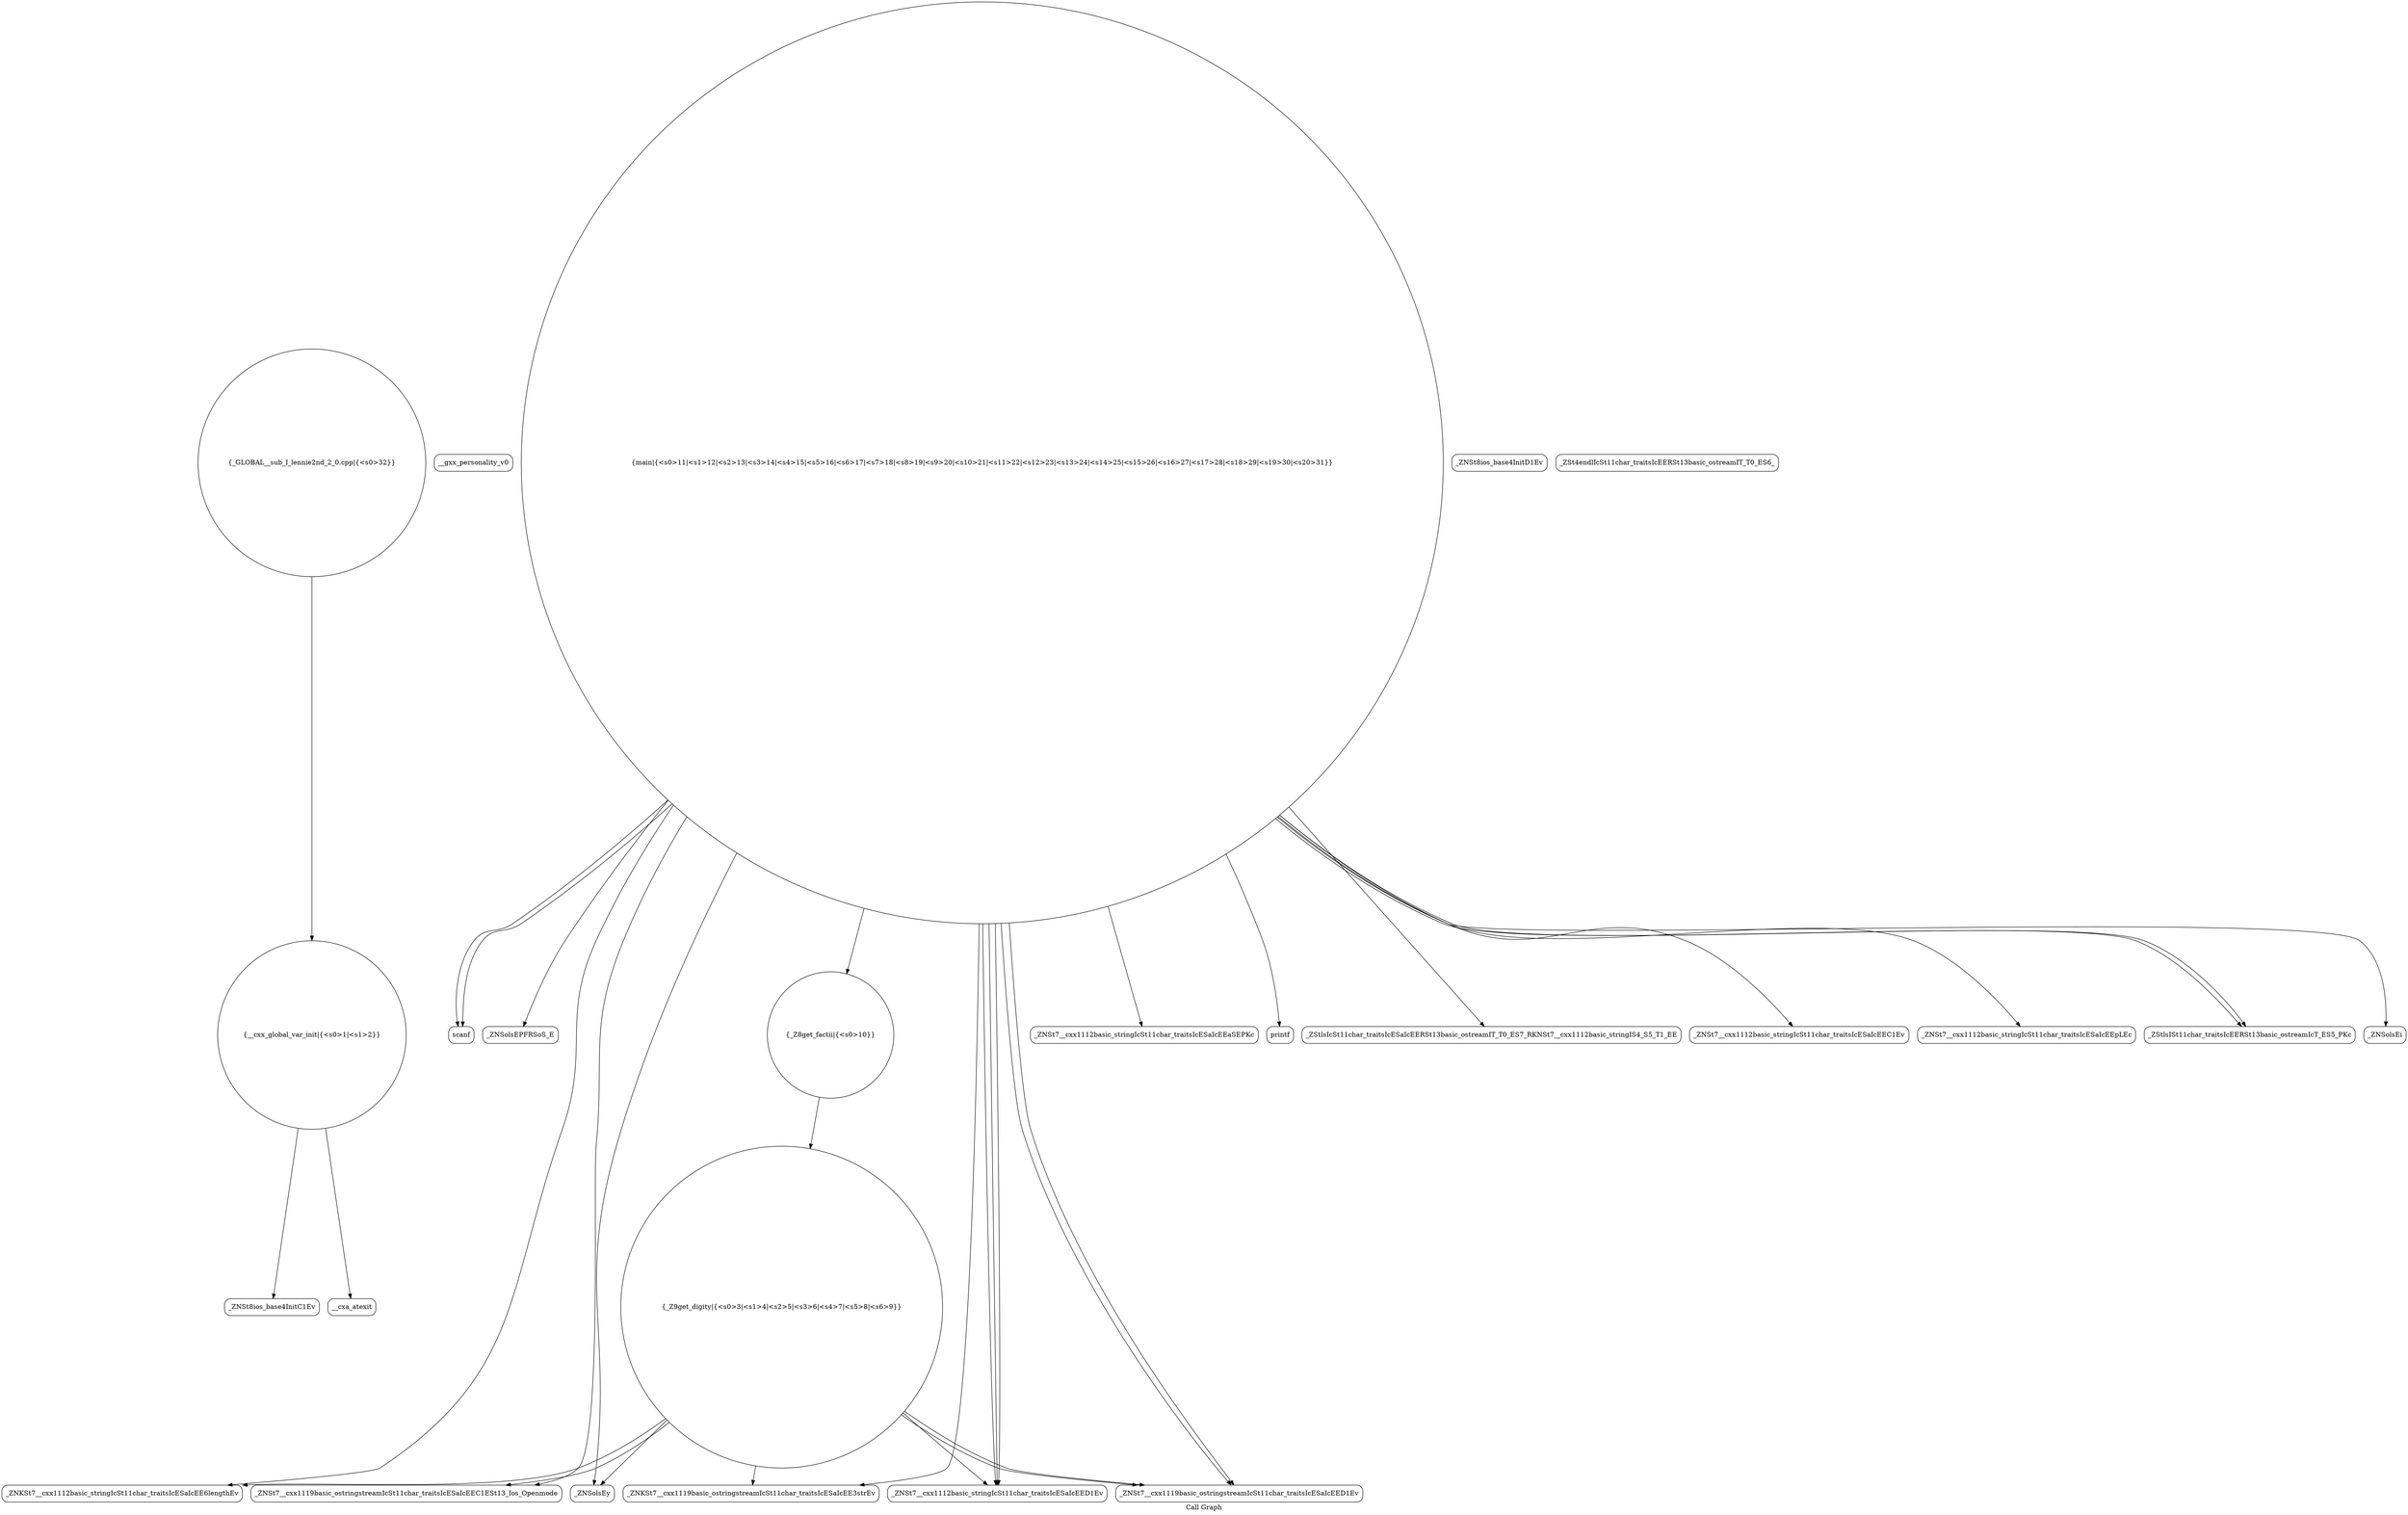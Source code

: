digraph "Call Graph" {
	label="Call Graph";

	Node0x55bd50bf3ba0 [shape=record,shape=circle,label="{__cxx_global_var_init|{<s0>1|<s1>2}}"];
	Node0x55bd50bf3ba0:s0 -> Node0x55bd50bf4030[color=black];
	Node0x55bd50bf3ba0:s1 -> Node0x55bd50bf4130[color=black];
	Node0x55bd50bf4330 [shape=record,shape=Mrecord,label="{__gxx_personality_v0}"];
	Node0x55bd50bf46b0 [shape=record,shape=Mrecord,label="{scanf}"];
	Node0x55bd50bf4a30 [shape=record,shape=Mrecord,label="{_ZNSolsEPFRSoS_E}"];
	Node0x55bd50bf40b0 [shape=record,shape=Mrecord,label="{_ZNSt8ios_base4InitD1Ev}"];
	Node0x55bd50bf4430 [shape=record,shape=Mrecord,label="{_ZNKSt7__cxx1112basic_stringIcSt11char_traitsIcESaIcEE6lengthEv}"];
	Node0x55bd50bf47b0 [shape=record,shape=Mrecord,label="{_ZNSt7__cxx1112basic_stringIcSt11char_traitsIcESaIcEEaSEPKc}"];
	Node0x55bd50bf4b30 [shape=record,shape=Mrecord,label="{printf}"];
	Node0x55bd50bf41b0 [shape=record,shape=circle,label="{_Z9get_digity|{<s0>3|<s1>4|<s2>5|<s3>6|<s4>7|<s5>8|<s6>9}}"];
	Node0x55bd50bf41b0:s0 -> Node0x55bd50bf4230[color=black];
	Node0x55bd50bf41b0:s1 -> Node0x55bd50bf42b0[color=black];
	Node0x55bd50bf41b0:s2 -> Node0x55bd50bf43b0[color=black];
	Node0x55bd50bf41b0:s3 -> Node0x55bd50bf4430[color=black];
	Node0x55bd50bf41b0:s4 -> Node0x55bd50bf44b0[color=black];
	Node0x55bd50bf41b0:s5 -> Node0x55bd50bf4530[color=black];
	Node0x55bd50bf41b0:s6 -> Node0x55bd50bf4530[color=black];
	Node0x55bd50bf4530 [shape=record,shape=Mrecord,label="{_ZNSt7__cxx1119basic_ostringstreamIcSt11char_traitsIcESaIcEED1Ev}"];
	Node0x55bd50bf48b0 [shape=record,shape=Mrecord,label="{_ZStlsIcSt11char_traitsIcESaIcEERSt13basic_ostreamIT_T0_ES7_RKNSt7__cxx1112basic_stringIS4_S5_T1_EE}"];
	Node0x55bd50bf42b0 [shape=record,shape=Mrecord,label="{_ZNSolsEy}"];
	Node0x55bd50bf4630 [shape=record,shape=circle,label="{main|{<s0>11|<s1>12|<s2>13|<s3>14|<s4>15|<s5>16|<s6>17|<s7>18|<s8>19|<s9>20|<s10>21|<s11>22|<s12>23|<s13>24|<s14>25|<s15>26|<s16>27|<s17>28|<s18>29|<s19>30|<s20>31}}"];
	Node0x55bd50bf4630:s0 -> Node0x55bd50bf46b0[color=black];
	Node0x55bd50bf4630:s1 -> Node0x55bd50bf46b0[color=black];
	Node0x55bd50bf4630:s2 -> Node0x55bd50bf45b0[color=black];
	Node0x55bd50bf4630:s3 -> Node0x55bd50bf4230[color=black];
	Node0x55bd50bf4630:s4 -> Node0x55bd50bf42b0[color=black];
	Node0x55bd50bf4630:s5 -> Node0x55bd50bf43b0[color=black];
	Node0x55bd50bf4630:s6 -> Node0x55bd50bf4430[color=black];
	Node0x55bd50bf4630:s7 -> Node0x55bd50bf44b0[color=black];
	Node0x55bd50bf4630:s8 -> Node0x55bd50bf4530[color=black];
	Node0x55bd50bf4630:s9 -> Node0x55bd50bf4530[color=black];
	Node0x55bd50bf4630:s10 -> Node0x55bd50bf4730[color=black];
	Node0x55bd50bf4630:s11 -> Node0x55bd50bf47b0[color=black];
	Node0x55bd50bf4630:s12 -> Node0x55bd50bf4830[color=black];
	Node0x55bd50bf4630:s13 -> Node0x55bd50bf44b0[color=black];
	Node0x55bd50bf4630:s14 -> Node0x55bd50bf4930[color=black];
	Node0x55bd50bf4630:s15 -> Node0x55bd50bf49b0[color=black];
	Node0x55bd50bf4630:s16 -> Node0x55bd50bf4930[color=black];
	Node0x55bd50bf4630:s17 -> Node0x55bd50bf48b0[color=black];
	Node0x55bd50bf4630:s18 -> Node0x55bd50bf4a30[color=black];
	Node0x55bd50bf4630:s19 -> Node0x55bd50bf44b0[color=black];
	Node0x55bd50bf4630:s20 -> Node0x55bd50bf4b30[color=black];
	Node0x55bd50bf49b0 [shape=record,shape=Mrecord,label="{_ZNSolsEi}"];
	Node0x55bd50bf4030 [shape=record,shape=Mrecord,label="{_ZNSt8ios_base4InitC1Ev}"];
	Node0x55bd50bf43b0 [shape=record,shape=Mrecord,label="{_ZNKSt7__cxx1119basic_ostringstreamIcSt11char_traitsIcESaIcEE3strEv}"];
	Node0x55bd50bf4730 [shape=record,shape=Mrecord,label="{_ZNSt7__cxx1112basic_stringIcSt11char_traitsIcESaIcEEC1Ev}"];
	Node0x55bd50bf4ab0 [shape=record,shape=Mrecord,label="{_ZSt4endlIcSt11char_traitsIcEERSt13basic_ostreamIT_T0_ES6_}"];
	Node0x55bd50bf4130 [shape=record,shape=Mrecord,label="{__cxa_atexit}"];
	Node0x55bd50bf44b0 [shape=record,shape=Mrecord,label="{_ZNSt7__cxx1112basic_stringIcSt11char_traitsIcESaIcEED1Ev}"];
	Node0x55bd50bf4830 [shape=record,shape=Mrecord,label="{_ZNSt7__cxx1112basic_stringIcSt11char_traitsIcESaIcEEpLEc}"];
	Node0x55bd50bf4bb0 [shape=record,shape=circle,label="{_GLOBAL__sub_I_lennie2nd_2_0.cpp|{<s0>32}}"];
	Node0x55bd50bf4bb0:s0 -> Node0x55bd50bf3ba0[color=black];
	Node0x55bd50bf4230 [shape=record,shape=Mrecord,label="{_ZNSt7__cxx1119basic_ostringstreamIcSt11char_traitsIcESaIcEEC1ESt13_Ios_Openmode}"];
	Node0x55bd50bf45b0 [shape=record,shape=circle,label="{_Z8get_factii|{<s0>10}}"];
	Node0x55bd50bf45b0:s0 -> Node0x55bd50bf41b0[color=black];
	Node0x55bd50bf4930 [shape=record,shape=Mrecord,label="{_ZStlsISt11char_traitsIcEERSt13basic_ostreamIcT_ES5_PKc}"];
}
